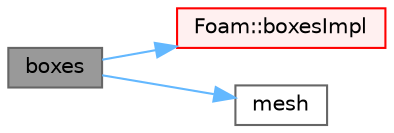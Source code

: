 digraph "boxes"
{
 // LATEX_PDF_SIZE
  bgcolor="transparent";
  edge [fontname=Helvetica,fontsize=10,labelfontname=Helvetica,labelfontsize=10];
  node [fontname=Helvetica,fontsize=10,shape=box,height=0.2,width=0.4];
  rankdir="LR";
  Node1 [id="Node000001",label="boxes",height=0.2,width=0.4,color="gray40", fillcolor="grey60", style="filled", fontcolor="black",tooltip=" "];
  Node1 -> Node2 [id="edge1_Node000001_Node000002",color="steelblue1",style="solid",tooltip=" "];
  Node2 [id="Node000002",label="Foam::boxesImpl",height=0.2,width=0.4,color="red", fillcolor="#FFF0F0", style="filled",URL="$namespaceFoam.html#a6409342f02282986b257d522aff2f2e6",tooltip=" "];
  Node1 -> Node7 [id="edge2_Node000001_Node000007",color="steelblue1",style="solid",tooltip=" "];
  Node7 [id="Node000007",label="mesh",height=0.2,width=0.4,color="grey40", fillcolor="white", style="filled",URL="$classFoam_1_1treeDataCell.html#ac59327cdc6721237c0fc87c615fc6de2",tooltip=" "];
}
